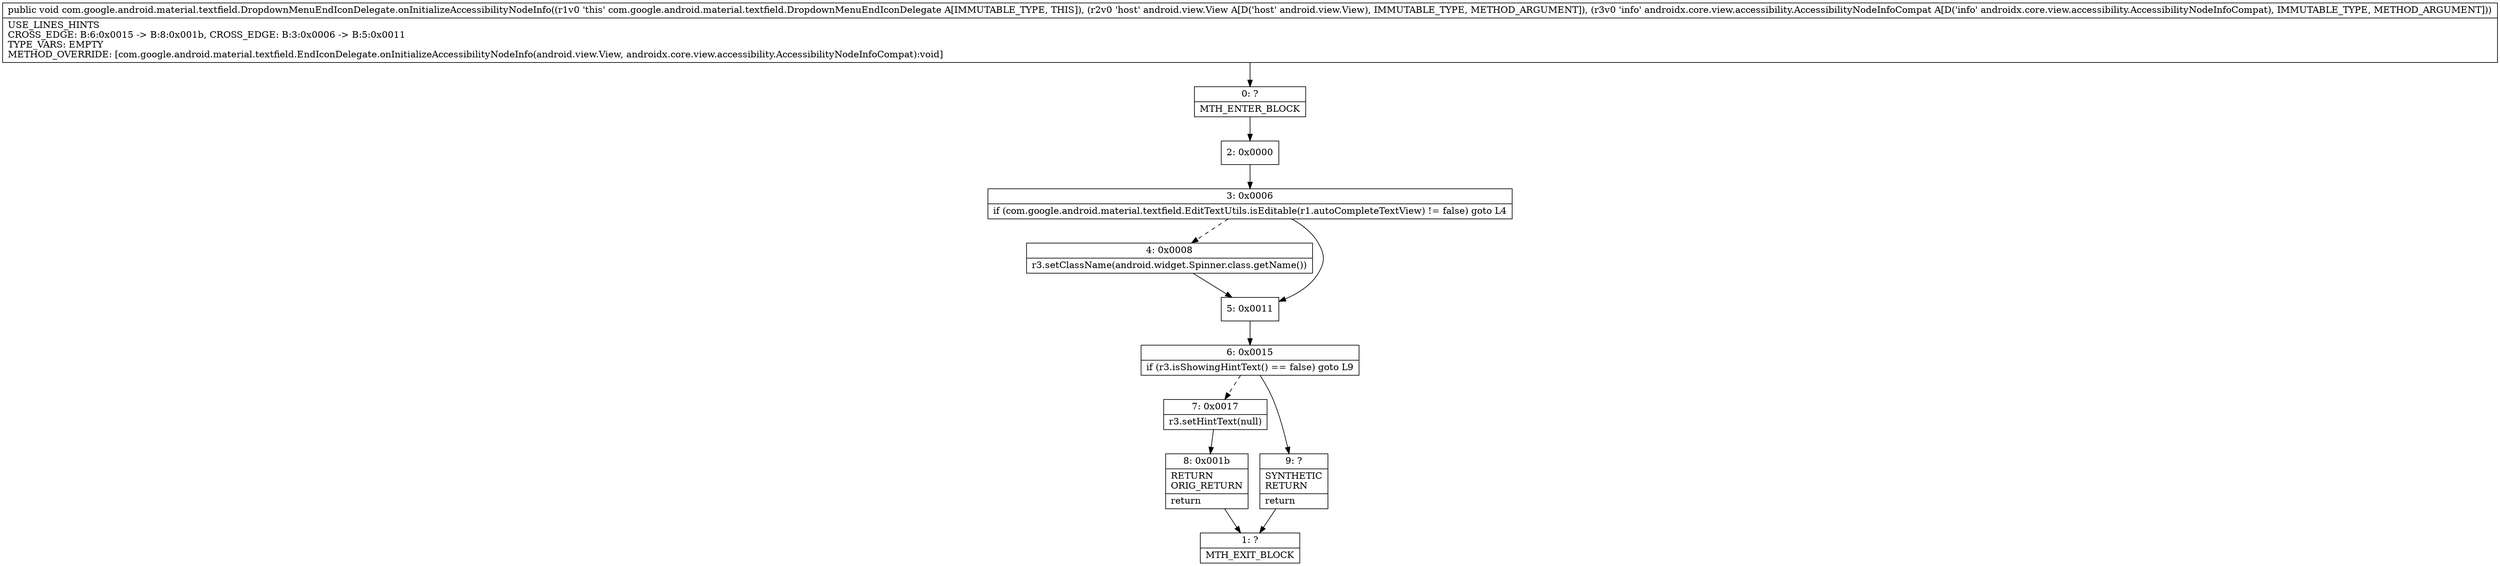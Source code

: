 digraph "CFG forcom.google.android.material.textfield.DropdownMenuEndIconDelegate.onInitializeAccessibilityNodeInfo(Landroid\/view\/View;Landroidx\/core\/view\/accessibility\/AccessibilityNodeInfoCompat;)V" {
Node_0 [shape=record,label="{0\:\ ?|MTH_ENTER_BLOCK\l}"];
Node_2 [shape=record,label="{2\:\ 0x0000}"];
Node_3 [shape=record,label="{3\:\ 0x0006|if (com.google.android.material.textfield.EditTextUtils.isEditable(r1.autoCompleteTextView) != false) goto L4\l}"];
Node_4 [shape=record,label="{4\:\ 0x0008|r3.setClassName(android.widget.Spinner.class.getName())\l}"];
Node_5 [shape=record,label="{5\:\ 0x0011}"];
Node_6 [shape=record,label="{6\:\ 0x0015|if (r3.isShowingHintText() == false) goto L9\l}"];
Node_7 [shape=record,label="{7\:\ 0x0017|r3.setHintText(null)\l}"];
Node_8 [shape=record,label="{8\:\ 0x001b|RETURN\lORIG_RETURN\l|return\l}"];
Node_1 [shape=record,label="{1\:\ ?|MTH_EXIT_BLOCK\l}"];
Node_9 [shape=record,label="{9\:\ ?|SYNTHETIC\lRETURN\l|return\l}"];
MethodNode[shape=record,label="{public void com.google.android.material.textfield.DropdownMenuEndIconDelegate.onInitializeAccessibilityNodeInfo((r1v0 'this' com.google.android.material.textfield.DropdownMenuEndIconDelegate A[IMMUTABLE_TYPE, THIS]), (r2v0 'host' android.view.View A[D('host' android.view.View), IMMUTABLE_TYPE, METHOD_ARGUMENT]), (r3v0 'info' androidx.core.view.accessibility.AccessibilityNodeInfoCompat A[D('info' androidx.core.view.accessibility.AccessibilityNodeInfoCompat), IMMUTABLE_TYPE, METHOD_ARGUMENT]))  | USE_LINES_HINTS\lCROSS_EDGE: B:6:0x0015 \-\> B:8:0x001b, CROSS_EDGE: B:3:0x0006 \-\> B:5:0x0011\lTYPE_VARS: EMPTY\lMETHOD_OVERRIDE: [com.google.android.material.textfield.EndIconDelegate.onInitializeAccessibilityNodeInfo(android.view.View, androidx.core.view.accessibility.AccessibilityNodeInfoCompat):void]\l}"];
MethodNode -> Node_0;Node_0 -> Node_2;
Node_2 -> Node_3;
Node_3 -> Node_4[style=dashed];
Node_3 -> Node_5;
Node_4 -> Node_5;
Node_5 -> Node_6;
Node_6 -> Node_7[style=dashed];
Node_6 -> Node_9;
Node_7 -> Node_8;
Node_8 -> Node_1;
Node_9 -> Node_1;
}

